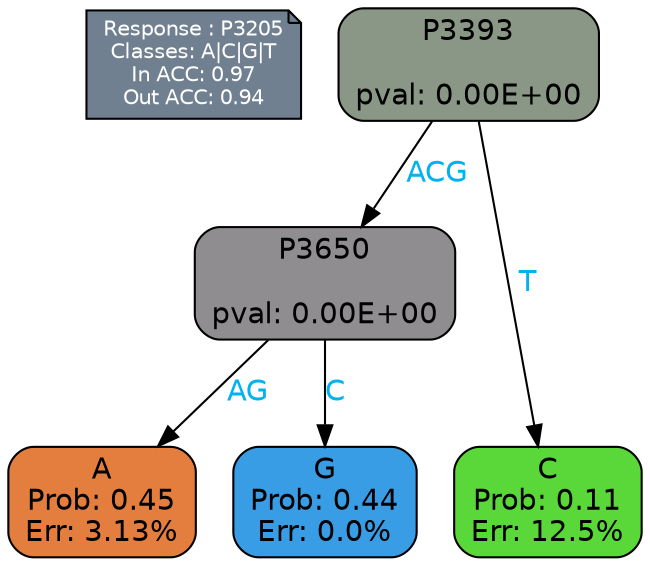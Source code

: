 digraph Tree {
node [shape=box, style="filled, rounded", color="black", fontname=helvetica] ;
graph [ranksep=equally, splines=polylines, bgcolor=transparent, dpi=600] ;
edge [fontname=helvetica] ;
LEGEND [label="Response : P3205
Classes: A|C|G|T
In ACC: 0.97
Out ACC: 0.94
",shape=note,align=left,style=filled,fillcolor="slategray",fontcolor="white",fontsize=10];1 [label="P3393

pval: 0.00E+00", fillcolor="#8a9686"] ;
2 [label="P3650

pval: 0.00E+00", fillcolor="#908d90"] ;
3 [label="A
Prob: 0.45
Err: 3.13%", fillcolor="#e47e3e"] ;
4 [label="G
Prob: 0.44
Err: 0.0%", fillcolor="#399de5"] ;
5 [label="C
Prob: 0.11
Err: 12.5%", fillcolor="#5ad839"] ;
1 -> 2 [label="ACG",fontcolor=deepskyblue2] ;
1 -> 5 [label="T",fontcolor=deepskyblue2] ;
2 -> 3 [label="AG",fontcolor=deepskyblue2] ;
2 -> 4 [label="C",fontcolor=deepskyblue2] ;
{rank = same; 3;4;5;}{rank = same; LEGEND;1;}}